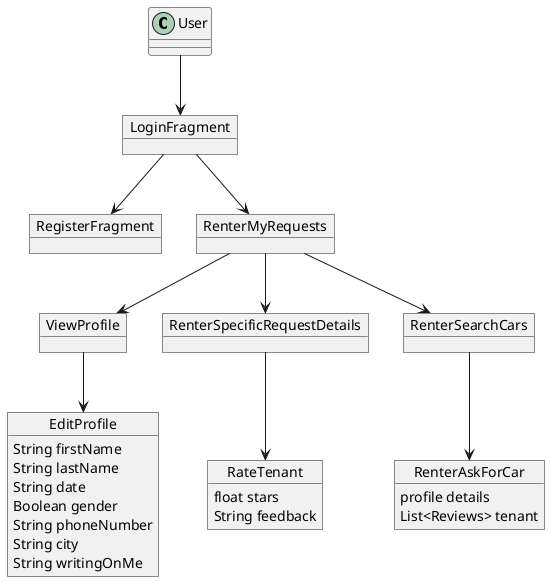 @startuml
'https://plantuml.com/object-diagram
class User

object LoginFragment
object RegisterFragment
object ViewProfile
object EditProfile{
String firstName
String lastName
String date
Boolean gender
String phoneNumber
String city
String writingOnMe
}

object RateTenant{
float stars
String feedback
}

object RenterMyRequests
object RenterSpecificRequestDetails
object RenterSearchCars
object RenterAskForCar{
profile details
List<Reviews> tenant
}

User --> LoginFragment
LoginFragment --> RegisterFragment
LoginFragment --> RenterMyRequests

RenterMyRequests --> RenterSearchCars
RenterSearchCars --> RenterAskForCar

RenterMyRequests --> RenterSpecificRequestDetails
RenterSpecificRequestDetails --> RateTenant

RenterMyRequests --> ViewProfile
ViewProfile --> EditProfile
@enduml

